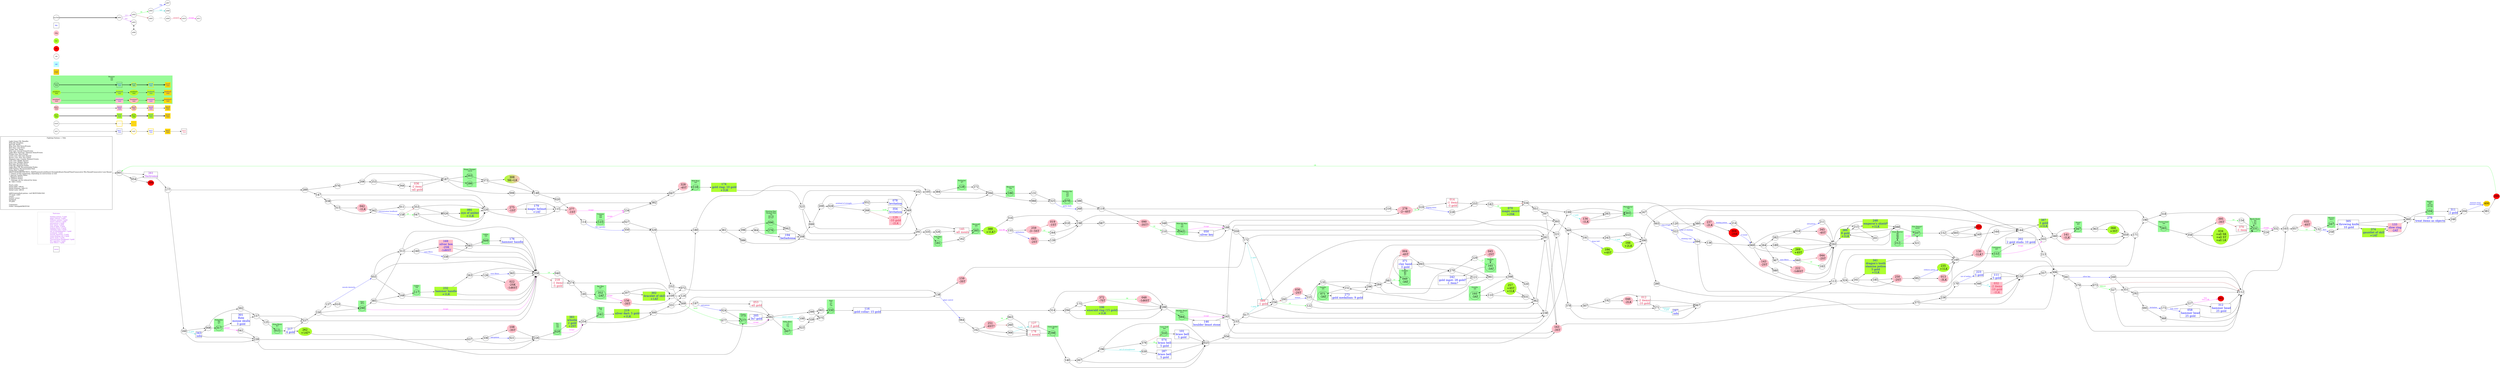 digraph {
	// graph defaults
	rankdir=LR
	mclimit=50
	nodesep=.3 // changes horizontal separation of nodes
	ranksep=.4 // changes vertical separation of nodes
	node [height=.7
		width=.7
		shape=ellipse
		margin=0]
	edge[weight=5]
	
	subgraph ShopMenu {
		node [fontcolor = "purple" shape = "rect" margin = 0.1]
		menu
		Yaztromo [label = "Yaztromo\n\n \
			healing potion: 3 gold\l \
			plant control: 2 gold\l \
			stillness potion: 3 gold\l \
			insect control: 2 gold\l \
			anti-poison: 2 gold\l \
			holy water: 3 gold\l \
			ring of light: 3 gold\l \
			leaping boots: 2 gold\l \
			climbing rope: 3 gold\l \
			net of entanglement: 3 gold\l \
			armband: 3 gold\l \
			missile dexterity: 2 gold\l \
			water-finding rod: 2 gold\l \
			garlic buds: 2 gold\l \
			concentration headband: 3 gold\l \
			fire capsules: 3 gold\l \
			nose filters: 3 gold\l"
			color = "gray"
			shape = "box"]
	}

	// a box for a graph label
	// note that you can override the defaults set above
	title [label = "Fighting Fantasy --: Title\n\n \
		Light Green Fill: Benefits\l \
		Pink Fill: Penalties\l \
		Red Fill: Death\l \
		Blue Text: Key Items/Events\l \
		Red Text: Lost Items\l \
		Purple Text: Shops\l \
		Blue Line: Forced Items/Events\l \
		Light Blue Text/Line: Optional Items/Events\l \
		Purple Line: Dice Events\l \
		Green Line: Stat Test Passed\l \
		Brown Line: Stat Test Failed\l \
		Magenta Line: Combat Related Events\l \
		Grey Text: Riddle Answer\l \
		Grey Line: Hidden Option\l \
		Red Line: Possible Error\l \
		Gold Fill: Required Nodes\l \
		Light Blue Fill: Recommended Nodes\l \
		Gold Outline: Recommended Path\l \
		Green Box: Combat\l \
		SK/ST/LK/AT/AR/TM/CW/CL: Skill/Stamina/Luck/Attack Strength/Attack Round/Time/Consecutive Win Round/Consecutive Lose Round\l \
		?: Chance of this happening, depending on instructions in text\l \
		*: Special Combat Rules\l \
		-: Negative Status\l \
		+: Positive Status\l \
		^: Damage can be reduced by items\l \
		@: Take 2 items\l\l \
		Starts with:\l \
		Initial Skill: 1d6+6\l \
		Initial Stamina: 2d6+12\l \
		Initial Luck: 1d6+6\l\l \
		skill/stamina/luck potion: +all SK/ST/LK&1ILK\l \
		10 meal: +4ST\l \
		sword\l \
		leather armor\l \
		backpack\l \
		30 gold\l\l \
		Comments:\l \
		Order: item/gold/SK/ST/LK\l \
		"
		shape = "box"
		margin = 0.1]

	subgraph Required {
		node [style = "filled" color = "gold" fillcolor = "gold" fontcolor = "blue" shape = "rect"]
		key3
		wrd3 [fontcolor = "grey"]
		boo5
		dam5
		monboo5
		mondam5
		mon5
		400 [fontcolor = "black" shape = "octagon"]
	}

	subgraph Required2 {
		node [style = "filled" color = "gold2" fillcolor = "gold2" fontcolor = "blue" shape = "rect"]
		req2
	}

	subgraph Recommended {
		node [penwidth = 3 color = "gold"]
		txt2
		key2 [shape = "rect" fontcolor = "blue"]
		wrd2 [shape = "rect" fontcolor = "grey"]
		boo3 [style = "filled" fillcolor = "greenyellow"]
		boo4 [style = "filled" fillcolor = "greenyellow"]
		dam3 [style = "filled" fillcolor = "pink"]
		dam4 [style = "filled" fillcolor = "pink"]
		monboo3 [style = "filled" fillcolor = "greenyellow"]
		monboo4 [style = "filled" fillcolor = "greenyellow"]
		mondam3 [style = "filled" fillcolor = "pink"]
		mondam4 [style = "filled" fillcolor = "pink"]
		mon3
		mon4
	}
	
	subgraph Optional {
		node [style = "filled" color = "paleturquoise1" fillcolor = "paleturquoise1" fontcolor = "blue" shape = "rect"]
		opt
	}

	subgraph Combat {
		style = "filled" color = "palegreen"
		subgraph cluster_00 {
			label = "Monster\n 0/0\n 0/0"
			mon1 [label = "\N\n text"]
			mon2 [shape = "rect" fontcolor = "blue" label = "\N\n text"]
			mon3 [label = "\N\n text"]
			mon4 [shape = "rect" fontcolor = "blue" label = "\N\n text"]
			mon5 [shape = "rect" fontcolor = "blue" label = "\N\n text"]
			monboo1 [style = "filled" color = "greenyellow" label = "\N\n text"]
			monboo2 [shape = "rect" style = "filled" color = "greenyellow" fontcolor = "blue" label = "\N\n text"]
			monboo3 [label = "\N\n text"]
			monboo4 [shape = "rect" fontcolor = "blue" label = "\N\n text"]
			monboo5 [shape = "rect" fontcolor = "blue" label = "\N\n text"]
			mondam1 [style = "filled" color = "pink" label = "\N\n text"]
			mondam2 [shape = "rect" style = "filled" color = "pink" fontcolor = "blue" label = "\N\n text"]
			mondam3 [label = "\N\n text"]
			mondam4 [shape = "rect" fontcolor = "blue" label = "\N\n text"]
			mondam5 [shape = "rect" fontcolor = "blue" label = "\N\n text"]
		}
		
		subgraph cluster_01 {
			label = "Killer Bees\n 7/3\n 8/4\n 7/4"
			007
		}
		
		subgraph cluster_02 {
			label = "Goblin\n 5/4"
			009
		}
		
		subgraph cluster_03 {
			label = "Sting Worm\n 8/7"
			015
		}
		
		subgraph cluster_04 {
			label = "Orc\n 5/5\n 5/6"
			029
		}
		
		subgraph cluster_05 {
			label = "Wild Hill Man\n 7/5\n 6/4"
			043
		}
		
		subgraph cluster_06 {
			label = "Gremlin\n 4/3\n 3/2"
			049 [label = "\N\n -3AT"]
		}
		
		subgraph cluster_07 {
			label = "Gremlin\n 5/5"
			071 [label = "\N\n -3AT"]
		}

		subgraph cluster_08 {
			label = "Vampire Bat\n 5/5\n 6/5\n 5/7"
			079
		}
		
		subgraph cluster_09 {
			label = "Boulder Beast\n 8/11"
			084
		}
		
		subgraph cluster_10 {
			label = "Hunting Dog\n Masked Man\n 7/6\n 6/6 5/6\n 6/5 8/7"
			096
			276
		}
		
		subgraph cluster_11 {
			label = "Bandit\n 8/6\n 7/6 6/4\n 7/5 5/6"
			104
		}
		
		subgraph cluster_12 {
			label = "Fire Demon*\n 10/10"
			107
		}
		
		subgraph cluster_13 {
			label = "Goblin\n 5/4"
			117
		}
		
		subgraph cluster_14 {
			label = "Wild Boar\n 6/5"
			118
		}
		
		subgraph cluster_15 {
			label = "Treeman\n 8/8\n 8/8"
			123
		}
		
		subgraph cluster_16 {
			label = "Barbarian\n 9/7"
			128
		}
		
		subgraph cluster_17 {
			label = "Catwoman\n 8/5"
			153
		}
		
		subgraph cluster_18 {
			label = "Gremlin\n 5/3"
			165 [label = "\N\n -3AT"]
		}
		
		subgraph cluster_19 {
			label = "Wyvern\n 10/11"
			167
		}
		
		subgraph cluster_20 {
			label = "Fish Man\n 7/6"
			181
		}
		
		subgraph cluster_21 {
			label = "Blood Eel\n 5/4"
			186
		}
		
		subgraph cluster_22 {
			label = "Gremlin\n 4/4"
			193 [label = "\N\n -3AT"]
		}
		
		subgraph cluster_23 {
			label = "Shape Changer\n 10/10"
			203
			286
		}
		
		subgraph cluster_24 {
			label = "Clone Warrior\n 5/5\n 6/4\n 5/6\n 6/5"
			212
		}
		
		subgraph cluster_25 {
			label = "Death Hawk\n 4/4\n 4/3\n 5/4"
			231
		}
		
		subgraph cluster_26 {
			label = "Bear\n 7/8"
			241
		}
		
		subgraph cluster_27 {
			label = "Forest Giant\n 9/9"
			265
		}

		subgraph cluster_29 {
			label = "Werewolf\n 8/9"
			285
		}
		
		subgraph cluster_31 {
			label = "Ogre\n 8/12"
			290
		}
		
		subgraph cluster_32 {
			label = "Giant Spider\n 7/8"
			298
		}
		
		subgraph cluster_33 {
			label = "Pterodactyl\n 7/8"
			303
		}
		
		subgraph cluster_34 {
			label = "Cave Troll\n 8/9"
			310
		}
		
		subgraph cluster_35 {
			label = "Hobgoblin\n 6/6\n 5/7"
			317
		}
		
		subgraph cluster_36 {
			label = "Wolf\n 7/7\n 8/7\n 7/9"
			330
		}
		
		subgraph cluster_37 {
			label = "Dwarf\n 8/5"
			347
		}
		
		subgraph cluster_38 {
			label = "Ape Man\n 8/7"
			352 [label = "\N\n -2AT"]
		}
		
		subgraph cluster_39 {
			label = "Pygmy\n 5/5 5/6"
			377
		}
		
		cbt
	}

	subgraph Death {
		node [style = "filled" color = "red"]
		002
		098
		304 [label = "\N\n -2SK"]
		333
		399
		ddt
	}

	subgraph Boost {
		node [style = "filled" color = "greenyellow"]
		bst
		034 [label = "\N\n +all SK\n +all ST\n +all LK"]
		068 [label = "\N\n +3ST"]
		070 [shape = "rect" fontcolor = "blue" label = "\N\n magic sword\n +2SK"]
		091 [shape = "rect" fontcolor = "blue" label = "\N\n eye of amber\n +1LK"]
		106 [shape = "rect" fontcolor = "blue" label = "\N\n emerald ring (15 gold)\n +1LK"]
		166 [label = "\N\n +2LK"]
		174 [shape = "rect" fontcolor = "blue" label = "\N\n gold ring: 10 gold\n +1LK"]
		184 [label = "\N\n +4ST"]
		219 [shape = "rect" fontcolor = "blue" label = "\N\n silver dart: 5 gold\n +1LK"]
		232 [shape = "rect" fontcolor = "blue" label = "\N\n hammer handle\n +1LK"]
		235 [label = "\N\n +1LK"]
		248 [shape = "rect" fontcolor = "blue" label = "\N\n emperor's shield*\n +1LK"]
		257 [label = "\N\n +4ST\n +1LK"]
		262 [label = "\N\n +1AT*"]
		269 [label = "\N\n +4ST"]
		302 [shape = "rect" fontcolor = "blue" label = "\N\n bracelet of skill\n +1AT"]
		308 [color = "greenyellow:pink" label = "\N\n SK&harr;LK"]
		341 [shape = "rect" fontcolor = "blue" label = "\N\n dragon's tooth\n stamina potion\n 5 gold\n +1LK"]
		374 [shape = "rect" fontcolor = "blue" label = "\N\n gauntlet of skill\n +1AT"]
		383 [shape = "rect" fontcolor = "blue" label = "\N\n whistle\n 2 gold\n +2ST"]
		387 [shape = "rect" fontcolor = "blue" label = "\N\n 1 gold\n +1LK"]
		388 [label = "\N\n +1LK?"]
		389 [shape = "rect" fontcolor = "blue" label = "\N\n 8 gold\n +1LK"]
		boo1 [label = "\N\n text"]
		boo2 [shape = "rect" fontcolor = "blue" label = "\N\n text"]
		boo3 [label = "\N\n text"]
		boo4 [shape = "rect" fontcolor = "blue" label = "\N\n text"]
		boo5 [shape = "rect" fontcolor = "blue" label = "\N\n text"]
	}
	
	subgraph Damage {
		node [style = "filled" color = "pink"]
		004 [label = "\N\n -4ST"]
		013 [label = "\N\n -3LK"]
		019 [label = "\N\n -1ST"]
		022 [label = "\N\n -2SK\n -1d6ST"]
		030 [label = "\N\n -2ST"]
		032 [shape = "rect" fontcolor = "crimson" label = "\N\n -2 items\n -10 gold\n -1LK"]
		035 [label = "\N\n -4ST"]
		042 [label = "\N\n -1LK"]
		044 [label = "\N\n -2ST"]
		045 [label = "\N\n -2ST"]
		046 [label = "\N\n -2LK"]
		048 [label = "\N\n -1d6ST"]
		083 [label = "\N\n -2ST"]
		090 [label = "\N\n -3ST?"]
		108 [label = "\N\n -3ST"]
		129 [shape = "rect" fontcolor = "crimson" label = "\N\n -10 gold\n -2LK"]
		130 [label = "\N\n -1LK?"]
		133 [shape = "rect" fontcolor = "blue" label = "\N\n slow ring\n -2AT"]
		134 [label = "\N\n -1LK"]
		141 [label = "\N\n -1LK"]
		143 [label = "\N\n -2ST"]
		156 [label = "\N\n -3ST"]
		159 [label = "\N\n -3ST"]
		163 [label = "\N\n -3ST"]
		169 [shape = "rect" fontcolor = "blue" label = "\N\n silver box\n -2SK\n -1d6ST"]
		222 [label = "\N\n -1d6ST"]
		237 [label = "\N\n -2LK"]
		250 [label = "\N\n -2ST"]
		251 [label = "\N\n -4ST?"]
		259 [label = "\N\n -3~5ST"]
		275 [label = "\N\n -1ST"]
		277 [label = "\N\n -1ST"]
		278 [label = "\N\n -2~4ST"]
		328 [label = "\N\n -4ST"]
		345 [label = "\N\n -4ST"]
		372 [label = "\N\n -?ST"]
		395 [label = "\N\n -3ST"]
		ddg
		dam1 [label = "\N\n text"]
		dam2 [shape = "rect" fontcolor = "blue" label = "\N\n text"]
		dam3 [label = "\N\n text"]
		dam4 [shape = "rect" fontcolor = "blue" label = "\N\n text"]
		dam5 [shape = "rect" fontcolor = "blue" label = "\N\n text"]
	}

	subgraph Key_Item {
		node [fontcolor = "blue" shape = "rect"]
		012 [fontcolor = "crimson" label = "\N\n -2 items/\n -10 gold"]
		014 [fontcolor = "crimson" label = "\N\n -1 item/\n -3 gold"]
		036 [fontcolor = "crimson" label = "\N\n -2 item/\n -all gold"]
		050 [label = "\N\n silver key"]
		053 [fontcolor = "crimson" label = "\N\n -all gold"]
		058 [label = "\N\n hammer head\n 25 gold"]
		074 [label = "\N\n brass bell\n 5 gold"]
		078 [label = "\N\n levitation"]
		089 [fontcolor = "crimson" label = "\N\n -1 gold"]
		101 [label = "\N\n brass bell\n 5 gold"]
		111 [label = "\N\n 5 gold"]
		116 [label = "\N\n gold collar: 15 gold"]
		127 [fontcolor = "crimson" label = "\N\n -3 gold"]
		145 [fontcolor = "crimson" label = "\N\n -all meals"]
		146 [label = "\N\n boulder beast stone"]
		176 [label = "\N\n hammer handle"]
		178 [fontcolor = "crimson" label = "\N\n -1 meals"]
		179 [label = "\N\n magic helmet\n +1AT"]
		194 [label = "\N\n belladonna"]
		202 [label = "\N\n 2 gold studs: 10 gold"]
		205 [label = "\N\n 3x? gold"]
		217 [label = "\N\n 4 gold"]
		218 [fontcolor = "crimson" label = "\N\n -1 item/\n -5 gold"]
		223 [label = "\N\n 5 gold"]
		242 [label = "\N\n gold ingot: 28 gold?\n -1 item?"]
		273 [label = "\N\n gold medallian: 9 gold"]
		279 [label = "\N\n treat items as objects"]
		287 [label = "\N\n brass bell\n 5 gold"]
		297 [label = "\N\n info" tooltip = "goblin in crypt north in forest"]
		301 [label = "\N\n flute\n mouse skulls\n 3 gold"]
		305 [label = "\N\n throwing knife\n 10 gold"]
		311 [label = "\N\n 2 gold"]
		312 [label = "\N\n hammer head\n 25 gold"]
		343 [label = "\N\n info" tooltip = "go north"]
		354 [label = "\N\n levitation"]
		370 [fontcolor = "crimson" label = "\N\n -1 item"]
		371 [label = "\N\n clay hand\n 3 gold"]
		kky
		key1 [label = "\N\n text"]
		key2 [label = "\N\n text"]
		key3 [label = "\N\n text"]
		key4 [fontcolor = "crimson" label = "\N\n -text"]
	}
	
	subgraph Shop {
		node [fontcolor = "purple" shape = "rect"]
		261 [label = "\N\n Yaztromo"]
	}

	mon1 -> mon2 -> mon3 -> mon4 -> mon5 [penwidth = 3]
	boo1 -> boo2 -> boo3 -> boo4 -> boo5 [penwidth = 3]
	dam1 -> dam2 -> dam3 -> dam4 -> dam5
	txt1 -> key1 -> txt2 -> key2 -> key3 -> key4
	wrd1 -> wrd2 -> wrd3
	monboo1 -> monboo2 -> monboo3 -> monboo4 -> monboo5
	mondam1 -> mondam2 -> mondam3 -> mondam4 -> mondam5

	myTitle -> z001 [penwidth = 3]
	z001 -> z002 [color = "purple" fontcolor = "purple" label = "1-3"]
	z001 -> z003 [color = "purple" fontcolor = "purple" label = "4-6"]
	z002 -> z004 [color = "green" fontcolor = "green" label = "LK"]
	z002 -> z005 [color = "brown"]
	z003 -> z006 [dir = "both"]
	z004 -> z007 [color = "blue" fontcolor = "blue" label = "req"]
	z004 -> z008 [color = "cyan3" fontcolor = "cyan3" label = "-opt"]
	z005 -> z009 [color = "grey" fontcolor = "grey" label = "info"]
	z009 -> z010 [color = "crimson" fontcolor = "crimson" label = "error(?)"]
	z010 -> z011 [color = "magenta" fontcolor = "magenta" label = "escape"]
	{
		rank = same
		z003
		z006
	}
	title -> 001
	001 -> 261
	001 -> 054
	003 -> 322 [color = "blue" fontcolor = "blue" label = "ring of light"]
	003 -> 120
	004 -> 049
	004 -> 093
	005 -> 333
	005 -> 249
	006 -> 148
	007 -> 023
	008 -> 317
	008 -> 392
	009 -> 176
	010 -> 290
	011 -> 353
	012 -> 271
	012 -> 067
	013 -> 149
	014 -> 255
	015 -> 217
	016 -> 211 [color = "blue" fontcolor = "blue" label = "anti-poison"]
	016 -> 345
	017 -> 089 [color = "cyan3" fontcolor = "cyan3" label = "-1 gold"]
	017 -> 256
	017 -> 238
	018 -> 198
	019 -> 018
	020 -> 277
	021 -> 226
	022 -> 358
	023 -> 339
	024 -> 377
	024 -> 092
	025 -> 369
	025 -> 056
	026 -> 091
	026 -> 220
	027 -> 329
	028 -> 052 [color = "blue" fontcolor = "blue" label = "armband of strength"]
	028 -> 266
	029 -> 383
	029 -> 254 [color = "magenta" fontcolor = "magenta" label = "escape"]
	030 -> 225
	031 -> 362
	032 -> 150
	033 -> 390
	034 -> 231
	035 -> 132
	036 -> 187
	037 -> 226
	037 -> 336
	038 -> 315
	038 -> 220
	039 -> 287
	040 -> 274
	041 -> 239
	042 -> 342
	043 -> 050
	043 -> 188 [color = "magenta" fontcolor = "magenta" label = "escape"]
	044 -> 293
	045 -> 165
	046 -> 012
	047 -> 026
	047 -> 220
	048 -> 288
	049 -> 371
	050 -> 188
	051 -> 199
	051 -> 397
	052 -> 078
	053 -> 092
	054 -> 399
	054 -> 261
	055 -> 168
	055 -> 313
	055 -> 358
	056 -> 233
	056 -> 163
	057 -> 132 [color = "green" fontcolor = "green" label = "LK"]
	057 -> 035 [color = "brown"]
	058 -> 112
	059 -> 171
	060 -> 183 [color = "green" fontcolor = "green" label = "LK"]
	060 -> 044 [color = "brown"]
	061 -> 398
	061 -> 151
	062 -> 208
	063 -> 178
	064 -> 142
	065 -> 330
	066 -> 325
	067 -> 113
	068 -> 059
	069 -> 264
	069 -> 143
	069 -> 269
	069 -> 016
	070 -> 334
	071 -> 273
	072 -> 138
	073 -> 327 [color = "green" fontcolor = "green" label = "SK&LK"]
	073 -> 112 [color = "brown"]
	074 -> 025
	075 -> 330
	076 -> 206
	077 -> 377
	077 -> 092
	078 -> 349
	079 -> 386
	080 -> 293
	081 -> 049 [color = "green" fontcolor = "green" label = "LK"]
	081 -> 004 [color = "brown"]
	082 -> 235 [color = "blue" fontcolor = "blue" label = "stillness potion"]
	082 -> 013
	083 -> 139
	084 -> 146
	084 -> 245 [color = "magenta" fontcolor = "magenta" label = "escape"]
	085 -> 009
	085 -> 358
	086 -> 208
	087 -> 090
	088 -> 212
	088 -> 107
	089 -> 256
	089 -> 281
	089 -> 238
	090 -> 210 [color = "green" fontcolor = "green" label = "LK"]
	090 -> 348 [color = "brown"]
	091 -> 220
	092 -> 299
	092 -> 007
	092 -> 100 [color = "cyan3" fontcolor = "cyan3" label = "insect control"]
	093 -> 061
	093 -> 270
	094 -> 136
	094 -> 144
	095 -> 173 [color = "blue" fontcolor = "blue" label = "levitation"]
	095 -> 368
	096 -> 062
	097 -> 328
	097 -> 118
	098 -> 001 [color = "green" fontcolor = "green" label = "LK"]
	099 -> 209
	099 -> 349
	100 -> 339
	101 -> 025
	102 -> 105
	103 -> 057
	103 -> 360
	104 -> 311
	105 -> 384
	105 -> 394
	106 -> 288
	107 -> 152
	108 -> 226
	109 -> 124
	109 -> 072
	109 -> 309
	110 -> 257
	110 -> 031
	111 -> 150
	112 -> 103
	113 -> 324
	113 -> 149
	114 -> 350 [color = "blue" fontcolor = "blue" label = "fire capsules"]
	114 -> 123
	115 -> 382
	115 -> 277
	116 -> 314
	117 -> 232
	118 -> 174
	119 -> 090
	119 -> 216
	120 -> 094 [color = "blue" fontcolor = "blue" label = "rope of climbing"]
	120 -> 380
	121 -> 061
	121 -> 081
	122 -> 135
	122 -> 362
	123 -> 027
	123 -> 234 [color = "magenta" fontcolor = "magenta" label = "escape"]
	124 -> 180
	125 -> 337
	125 -> 015
	126 -> 365 [color = "blue" fontcolor = "blue" label = "nose filters"]
	126 -> 022
	127 -> 298
	128 -> 272
	129 -> 349
	130 -> 153
	130 -> 355
	131 -> 325
	132 -> 258 [color = "blue" fontcolor = "blue" label = "flute"]
	132 -> 167
	133 -> 374
	133 -> 360
	134 -> 283
	134 -> 303
	135 -> 284
	135 -> 151
	136 -> 069
	137 -> 055 [color = "blue" fontcolor = "blue" label = "missile dexterity"]
	137 -> 010
	138 -> 064 [color = "blue" fontcolor = "blue" label = "plant control"]
	138 -> 159
	139 -> 198
	140 -> 025
	140 -> 267
	141 -> 347
	141 -> 059
	142 -> 366
	142 -> 178
	142 -> 251
	143 -> 080
	144 -> 213
	144 -> 387
	145 -> 285
	146 -> 245
	147 -> 038
	147 -> 220
	148 -> 097
	148 -> 020
	149 -> 130
	149 -> 306
	150 -> 357
	150 -> 171
	151 -> 071
	151 -> 296
	152 -> 333
	152 -> 005
	152 -> 249
	153 -> 202
	153 -> 355 [color = "magenta" fontcolor = "magenta" label = "escape"]
	154 -> 231
	155 -> 083 [color = "blue" fontcolor = "blue" label = "belladonna"]
	155 -> 259
	156 -> 109
	157 -> 125
	157 -> 337
	158 -> 047 [color = "green" fontcolor = "green" label = "LK"]
	158 -> 353 [color = "brown"]
	159 -> 172
	160 -> 343 [color = "cyan3" fontcolor = "cyan3" label = "-1 gold"]
	160 -> 008
	160 -> 239
	161 -> 185
	161 -> 341
	162 -> 285
	163 -> 375
	164 -> 144
	165 -> 242
	166 -> 390
	167 -> 305
	168 -> 117
	168 -> 358
	169 -> 085
	169 -> 358
	170 -> 223 [color = "blue" fontcolor = "blue" label = "eye of amber"]
	170 -> 346
	171 -> 190
	172 -> 089 [color = "cyan3" fontcolor = "cyan3" label = "-1 gold"]
	172 -> 256
	172 -> 281
	173 -> 058 [color = "blue" fontcolor = "blue" label = "holy water"]
	173 -> 227
	174 -> 323
	175 -> 372
	175 -> 106
	176 -> 358
	177 -> 289
	177 -> 160
	178 -> 298
	179 -> 115
	180 -> 105
	180 -> 361
	181 -> 162
	182 -> 070 [color = "green" fontcolor = "green" label = "SK"]
	182 -> 334 [color = "brown"]
	183 -> 293
	184 -> 390
	185 -> 250
	185 -> 149
	186 -> 131
	187 -> 286
	187 -> 203
	187 -> 006
	188 -> 221
	188 -> 359
	189 -> 269
	189 -> 293
	190 -> 265
	190 -> 318
	191 -> 184 [color = "blue" fontcolor = "blue" label = "brass bell"]
	191 -> 243
	192 -> 012
	192 -> 046
	193 -> 110
	194 -> 208
	195 -> 352
	195 -> 156
	196 -> 376
	196 -> 039 [color = "cyan3" fontcolor = "cyan3" label = "net of entanglement"]
	196 -> 025
	197 -> 024 [color = "blue" fontcolor = "blue" label = "anti-poison"]
	197 -> 053
	198 -> 278
	198 -> 087
	199 -> 134 [color = "cyan3" fontcolor = "cyan3" label = "-1 gold"]
	199 -> 283
	199 -> 303
	200 -> 351
	200 -> 112
	201 -> 389
	201 -> 088
	202 -> 355
	203 -> 373
	204 -> 400 [color = "blue" fontcolor = "blue" label = "hammer head\n hammer handle"]
	204 -> 381
	205 -> 092
	206 -> 253
	206 -> 187
	207 -> 302
	207 -> 109
	208 -> 099
	208 -> 291
	209 -> 028
	209 -> 349
	210 -> 043
	210 -> 188
	211 -> 293
	212 -> 321
	212 -> 107 [color = "magenta" fontcolor = "magenta" label = "escape"]
	213 -> 306
	214 -> 069
	215 -> 248
	215 -> 201
	216 -> 278
	217 -> 262
	217 -> 337
	218 -> 274
	219 -> 300
	220 -> 275
	220 -> 115
	221 -> 378
	221 -> 199
	222 -> 293
	223 -> 150
	224 -> 332
	225 -> 135
	225 -> 362
	226 -> 029
	226 -> 254
	227 -> 312
	227 -> 002 [color = "magenta" fontcolor = "magenta" label = "lose\n lose 4 AR"]
	228 -> 255
	229 -> 165 [color = "green" fontcolor = "green" label = "LK"]
	229 -> 045 [color = "brown"]
	230 -> 137
	230 -> 290
	230 -> 358
	231 -> 224
	231 -> 332 [color = "magenta" fontcolor = "magenta" label = "escape"]
	232 -> 263
	232 -> 358
	233 -> 017
	233 -> 238
	234 -> 382
	235 -> 149
	236 -> 170
	236 -> 150
	237 -> 214 [color = "blue" fontcolor = "blue" label = "healing potion"]
	237 -> 304
	238 -> 221
	239 -> 037
	239 -> 226
	240 -> 338 [color = "blue" fontcolor = "blue" label = "nose filters"]
	240 -> 169
	241 -> 219
	242 -> 121
	243 -> 166 [color = "cyan3" fontcolor = "cyan3" label = "-1 gold"]
	243 -> 033
	244 -> 198
	245 -> 163
	245 -> 233
	245 -> 393
	246 -> 204
	247 -> 003
	247 -> 144
	248 -> 389
	248 -> 088
	249 -> 164
	250 -> 082
	251 -> 063 [color = "green" fontcolor = "green" label = "SK"]
	251 -> 260 [color = "brown"]
	252 -> 309
	252 -> 072
	253 -> 344
	253 -> 187
	254 -> 241
	254 -> 300
	255 -> 182
	255 -> 334
	256 -> 122 [color = "green" fontcolor = "green" label = "LK"]
	256 -> 295 [color = "brown"]
	257 -> 031
	258 -> 305
	259 -> 244 [color = "green" fontcolor = "green" label = "LK"]
	259 -> 019 [color = "brown"]
	260 -> 178
	261 -> 177
	262 -> 377
	263 -> 126
	263 -> 358
	264 -> 367
	264 -> 189
	264 -> 282
	265 -> 356
	266 -> 354 [color = "green" fontcolor = "green" label = "3xSK"]
	266 -> 129 [color = "brown"]
	267 -> 196
	267 -> 025
	268 -> 119
	269 -> 293
	270 -> 229
	270 -> 121
	271 -> 297 [color = "cyan3" fontcolor = "cyan3" label = "-treasure/\n -5 gold"]
	271 -> 067
	272 -> 394
	273 -> 296
	274 -> 195
	274 -> 109
	275 -> 179
	275 -> 115
	276 -> 062
	277 -> 234 [color = "magenta" fontcolor = "magenta" label = "escape"]
	277 -> 114
	278 -> 319 [color = "green" fontcolor = "green" label = "LK"]
	278 -> 319 [color = "brown"]
	279 -> 246
	280 -> 306
	281 -> 163
	281 -> 393
	282 -> 016
	282 -> 293
	283 -> 303
	284 -> 081
	284 -> 270
	285 -> 388
	286 -> 373
	287 -> 025
	288 -> 084
	288 -> 245
	289 -> 076
	289 -> 147
	290 -> 385
	290 -> 358 [color = "magenta" fontcolor = "magenta" label = "escape"]
	291 -> 335
	291 -> 145
	292 -> 095
	292 -> 112
	293 -> 215
	293 -> 389
	293 -> 088
	294 -> 106
	294 -> 175
	294 -> 288
	295 -> 225 [color = "blue" fontcolor = "blue" label = "helmet"]
	295 -> 030
	296 -> 398
	296 -> 284
	297 -> 067
	298 -> 140
	299 -> 065
	299 -> 075
	300 -> 138
	300 -> 331
	301 -> 157
	302 -> 109
	303 -> 247
	304 -> 069 [color = "blue" fontcolor = "blue" label = "-5 meals"]
	305 -> 374
	305 -> 133
	305 -> 360
	306 -> 391
	306 -> 112
	307 -> 192
	307 -> 271
	308 -> 148
	309 -> 077 [color = "green" fontcolor = "green" label = "2xLK"]
	309 -> 197 [color = "brown"]
	310 -> 101
	311 -> 204
	312 -> 112
	313 -> 240
	313 -> 085
	313 -> 358
	314 -> 294
	314 -> 288
	315 -> 042
	315 -> 342
	316 -> 198
	317 -> 301
	317 -> 041 [color = "magenta" fontcolor = "magenta" label = "escape"]
	318 -> 231
	319 -> 228 [color = "blue" fontcolor = "blue" label = "leaping boots"]
	319 -> 014
	320 -> 362
	321 -> 107
	322 -> 094 [color = "blue" fontcolor = "blue" label = "climbing rope"]
	322 -> 380
	323 -> 291
	323 -> 099
	323 -> 102
	324 -> 250
	324 -> 161
	324 -> 149
	325 -> 268 [color = "blue" fontcolor = "blue" label = "garlic buds"]
	325 -> 079
	326 -> 145
	327 -> 351
	327 -> 112
	328 -> 118
	329 -> 180
	329 -> 252
	330 -> 116
	331 -> 124
	331 -> 309
	332 -> 103
	334 -> 113
	334 -> 051
	335 -> 181
	335 -> 326
	336 -> 021 [color = "blue" fontcolor = "blue" label = "anti-poison"]
	336 -> 108
	337 -> 230
	337 -> 358
	338 -> 085
	338 -> 358
	339 -> 065
	339 -> 075
	340 -> 141
	340 -> 347
	340 -> 059
	341 -> 149
	342 -> 158 [color = "blue" fontcolor = "blue" label = "concentration headband"]
	342 -> 011
	343 -> 008
	343 -> 239
	344 -> 036
	345 -> 293
	346 -> 032 [color = "cyan3" fontcolor = "cyan3" label = "-??"]
	346 -> 111
	347 -> 363
	348 -> 043
	348 -> 188
	349 -> 291
	349 -> 102
	350 -> 329
	351 -> 292
	351 -> 112
	352 -> 207
	352 -> 156 [color = "magenta" fontcolor = "magenta" label = "escape"]
	353 -> 026
	353 -> 220
	354 -> 349
	355 -> 340
	356 -> 034
	356 -> 395
	356 -> 231
	357 -> 306
	358 -> 040 [color = "green" fontcolor = "green" label = "LK"]
	358 -> 218 [color = "brown"]
	359 -> 172
	359 -> 281
	360 -> 279
	360 -> 104
	361 -> 396
	361 -> 086
	362 -> 281
	362 -> 238
	363 -> 068
	363 -> 059
	364 -> 276
	364 -> 194
	365 -> 358
	366 -> 127 [color = "cyan3" fontcolor = "cyan3" label = "-3 gold"]
	366 -> 178
	367 -> 060 [color = "blue" fontcolor = "blue" label = "nose filters"]
	367 -> 222
	368 -> 112
	369 -> 191
	369 -> 390
	370 -> 231
	371 -> 093
	372 -> 048 [color = "green" fontcolor = "green" label = "SK"]
	372 -> 288
	373 -> 308
	373 -> 148
	374 -> 133
	374 -> 360
	375 -> 150
	375 -> 236
	376 -> 074 [color = "green" fontcolor = "green" label = "LK"]
	376 -> 310 [color = "brown"]
	377 -> 205
	377 -> 092 [color = "magenta" fontcolor = "magenta" label = "escape"]
	378 -> 307
	378 -> 067
	379 -> 073
	379 -> 112
	380 -> 237
	380 -> 144
	381 -> 098
	382 -> 097
	383 -> 254
	384 -> 128
	384 -> 394
	385 -> 168
	385 -> 313
	385 -> 358
	386 -> 119
	387 -> 340
	388 -> 155 [color = "magenta" fontcolor = "magenta" label = "lose AR"]
	388 -> 316
	389 -> 215
	389 -> 088
	390 -> 190
	390 -> 280
	391 -> 200 [color = "blue" fontcolor = "blue" label = "silver key"]
	391 -> 379
	392 -> 157
	393 -> 369
	394 -> 066
	394 -> 186
	395 -> 154 [color = "green" fontcolor = "green" label = "LK"]
	395 -> 370 [color = "brown"]
	396 -> 364
	396 -> 096
	397 -> 163
	397 -> 393
	398 -> 320
	398 -> 193
	
	001 [fontsize=25]
	002 [fontsize=25]
	003 [fontsize=25]
	004 [fontsize=25]
	005 [fontsize=25]
	006 [fontsize=25]
	007 [fontsize=25]
	008 [fontsize=25]
	009 [fontsize=25]
	010 [fontsize=25]
	011 [fontsize=25]
	012 [fontsize=25]
	013 [fontsize=25]
	014 [fontsize=25]
	015 [fontsize=25]
	016 [fontsize=25]
	017 [fontsize=25]
	018 [fontsize=25]
	019 [fontsize=25]
	020 [fontsize=25]
	021 [fontsize=25]
	022 [fontsize=25]
	023 [fontsize=25]
	024 [fontsize=25]
	025 [fontsize=25]
	026 [fontsize=25]
	027 [fontsize=25]
	028 [fontsize=25]
	029 [fontsize=25]
	030 [fontsize=25]
	031 [fontsize=25]
	032 [fontsize=25]
	033 [fontsize=25]
	034 [fontsize=25]
	035 [fontsize=25]
	036 [fontsize=25]
	037 [fontsize=25]
	038 [fontsize=25]
	039 [fontsize=25]
	040 [fontsize=25]
	041 [fontsize=25]
	042 [fontsize=25]
	043 [fontsize=25]
	044 [fontsize=25]
	045 [fontsize=25]
	046 [fontsize=25]
	047 [fontsize=25]
	048 [fontsize=25]
	049 [fontsize=25]
	050 [fontsize=25]
	051 [fontsize=25]
	052 [fontsize=25]
	053 [fontsize=25]
	054 [fontsize=25]
	055 [fontsize=25]
	056 [fontsize=25]
	057 [fontsize=25]
	058 [fontsize=25]
	059 [fontsize=25]
	060 [fontsize=25]
	061 [fontsize=25]
	062 [fontsize=25]
	063 [fontsize=25]
	064 [fontsize=25]
	065 [fontsize=25]
	066 [fontsize=25]
	067 [fontsize=25]
	068 [fontsize=25]
	069 [fontsize=25]
	070 [fontsize=25]
	071 [fontsize=25]
	072 [fontsize=25]
	073 [fontsize=25]
	074 [fontsize=25]
	075 [fontsize=25]
	076 [fontsize=25]
	077 [fontsize=25]
	078 [fontsize=25]
	079 [fontsize=25]
	080 [fontsize=25]
	081 [fontsize=25]
	082 [fontsize=25]
	083 [fontsize=25]
	084 [fontsize=25]
	085 [fontsize=25]
	086 [fontsize=25]
	087 [fontsize=25]
	088 [fontsize=25]
	089 [fontsize=25]
	090 [fontsize=25]
	091 [fontsize=25]
	092 [fontsize=25]
	093 [fontsize=25]
	094 [fontsize=25]
	095 [fontsize=25]
	096 [fontsize=25]
	097 [fontsize=25]
	098 [fontsize=25]
	099 [fontsize=25]
	100 [fontsize=25]
	101 [fontsize=25]
	102 [fontsize=25]
	103 [fontsize=25]
	104 [fontsize=25]
	105 [fontsize=25]
	106 [fontsize=25]
	107 [fontsize=25]
	108 [fontsize=25]
	109 [fontsize=25]
	110 [fontsize=25]
	111 [fontsize=25]
	112 [fontsize=25]
	113 [fontsize=25]
	114 [fontsize=25]
	115 [fontsize=25]
	116 [fontsize=25]
	117 [fontsize=25]
	118 [fontsize=25]
	119 [fontsize=25]
	120 [fontsize=25]
	121 [fontsize=25]
	122 [fontsize=25]
	123 [fontsize=25]
	124 [fontsize=25]
	125 [fontsize=25]
	126 [fontsize=25]
	127 [fontsize=25]
	128 [fontsize=25]
	129 [fontsize=25]
	130 [fontsize=25]
	131 [fontsize=25]
	132 [fontsize=25]
	133 [fontsize=25]
	134 [fontsize=25]
	135 [fontsize=25]
	136 [fontsize=25]
	137 [fontsize=25]
	138 [fontsize=25]
	139 [fontsize=25]
	140 [fontsize=25]
	141 [fontsize=25]
	142 [fontsize=25]
	143 [fontsize=25]
	144 [fontsize=25]
	145 [fontsize=25]
	146 [fontsize=25]
	147 [fontsize=25]
	148 [fontsize=25]
	149 [fontsize=25]
	150 [fontsize=25]
	151 [fontsize=25]
	152 [fontsize=25]
	153 [fontsize=25]
	154 [fontsize=25]
	155 [fontsize=25]
	156 [fontsize=25]
	157 [fontsize=25]
	158 [fontsize=25]
	159 [fontsize=25]
	160 [fontsize=25]
	161 [fontsize=25]
	162 [fontsize=25]
	163 [fontsize=25]
	164 [fontsize=25]
	165 [fontsize=25]
	166 [fontsize=25]
	167 [fontsize=25]
	168 [fontsize=25]
	169 [fontsize=25]
	170 [fontsize=25]
	171 [fontsize=25]
	172 [fontsize=25]
	173 [fontsize=25]
	174 [fontsize=25]
	175 [fontsize=25]
	176 [fontsize=25]
	177 [fontsize=25]
	178 [fontsize=25]
	179 [fontsize=25]
	180 [fontsize=25]
	181 [fontsize=25]
	182 [fontsize=25]
	183 [fontsize=25]
	184 [fontsize=25]
	185 [fontsize=25]
	186 [fontsize=25]
	187 [fontsize=25]
	188 [fontsize=25]
	189 [fontsize=25]
	190 [fontsize=25]
	191 [fontsize=25]
	192 [fontsize=25]
	193 [fontsize=25]
	194 [fontsize=25]
	195 [fontsize=25]
	196 [fontsize=25]
	197 [fontsize=25]
	198 [fontsize=25]
	199 [fontsize=25]
	200 [fontsize=25]
	201 [fontsize=25]
	202 [fontsize=25]
	203 [fontsize=25]
	204 [fontsize=25]
	205 [fontsize=25]
	206 [fontsize=25]
	207 [fontsize=25]
	208 [fontsize=25]
	209 [fontsize=25]
	210 [fontsize=25]
	211 [fontsize=25]
	212 [fontsize=25]
	213 [fontsize=25]
	214 [fontsize=25]
	215 [fontsize=25]
	216 [fontsize=25]
	217 [fontsize=25]
	218 [fontsize=25]
	219 [fontsize=25]
	220 [fontsize=25]
	221 [fontsize=25]
	222 [fontsize=25]
	223 [fontsize=25]
	224 [fontsize=25]
	225 [fontsize=25]
	226 [fontsize=25]
	227 [fontsize=25]
	228 [fontsize=25]
	229 [fontsize=25]
	230 [fontsize=25]
	231 [fontsize=25]
	232 [fontsize=25]
	233 [fontsize=25]
	234 [fontsize=25]
	235 [fontsize=25]
	236 [fontsize=25]
	237 [fontsize=25]
	238 [fontsize=25]
	239 [fontsize=25]
	240 [fontsize=25]
	241 [fontsize=25]
	242 [fontsize=25]
	243 [fontsize=25]
	244 [fontsize=25]
	245 [fontsize=25]
	246 [fontsize=25]
	247 [fontsize=25]
	248 [fontsize=25]
	249 [fontsize=25]
	250 [fontsize=25]
	251 [fontsize=25]
	252 [fontsize=25]
	253 [fontsize=25]
	254 [fontsize=25]
	255 [fontsize=25]
	256 [fontsize=25]
	257 [fontsize=25]
	258 [fontsize=25]
	259 [fontsize=25]
	260 [fontsize=25]
	261 [fontsize=25]
	262 [fontsize=25]
	263 [fontsize=25]
	264 [fontsize=25]
	265 [fontsize=25]
	266 [fontsize=25]
	267 [fontsize=25]
	268 [fontsize=25]
	269 [fontsize=25]
	270 [fontsize=25]
	271 [fontsize=25]
	272 [fontsize=25]
	273 [fontsize=25]
	274 [fontsize=25]
	275 [fontsize=25]
	276 [fontsize=25]
	277 [fontsize=25]
	278 [fontsize=25]
	279 [fontsize=25]
	280 [fontsize=25]
	281 [fontsize=25]
	282 [fontsize=25]
	283 [fontsize=25]
	284 [fontsize=25]
	285 [fontsize=25]
	286 [fontsize=25]
	287 [fontsize=25]
	288 [fontsize=25]
	289 [fontsize=25]
	290 [fontsize=25]
	291 [fontsize=25]
	292 [fontsize=25]
	293 [fontsize=25]
	294 [fontsize=25]
	295 [fontsize=25]
	296 [fontsize=25]
	297 [fontsize=25]
	298 [fontsize=25]
	299 [fontsize=25]
	300 [fontsize=25]
	301 [fontsize=25]
	302 [fontsize=25]
	303 [fontsize=25]
	304 [fontsize=25]
	305 [fontsize=25]
	306 [fontsize=25]
	307 [fontsize=25]
	308 [fontsize=25]
	309 [fontsize=25]
	310 [fontsize=25]
	311 [fontsize=25]
	312 [fontsize=25]
	313 [fontsize=25]
	314 [fontsize=25]
	315 [fontsize=25]
	316 [fontsize=25]
	317 [fontsize=25]
	318 [fontsize=25]
	319 [fontsize=25]
	320 [fontsize=25]
	321 [fontsize=25]
	322 [fontsize=25]
	323 [fontsize=25]
	324 [fontsize=25]
	325 [fontsize=25]
	326 [fontsize=25]
	327 [fontsize=25]
	328 [fontsize=25]
	329 [fontsize=25]
	330 [fontsize=25]
	331 [fontsize=25]
	332 [fontsize=25]
	333 [fontsize=25]
	334 [fontsize=25]
	335 [fontsize=25]
	336 [fontsize=25]
	337 [fontsize=25]
	338 [fontsize=25]
	339 [fontsize=25]
	340 [fontsize=25]
	341 [fontsize=25]
	342 [fontsize=25]
	343 [fontsize=25]
	344 [fontsize=25]
	345 [fontsize=25]
	346 [fontsize=25]
	347 [fontsize=25]
	348 [fontsize=25]
	349 [fontsize=25]
	350 [fontsize=25]
	351 [fontsize=25]
	352 [fontsize=25]
	353 [fontsize=25]
	354 [fontsize=25]
	355 [fontsize=25]
	356 [fontsize=25]
	357 [fontsize=25]
	358 [fontsize=25]
	359 [fontsize=25]
	360 [fontsize=25]
	361 [fontsize=25]
	362 [fontsize=25]
	363 [fontsize=25]
	364 [fontsize=25]
	365 [fontsize=25]
	366 [fontsize=25]
	367 [fontsize=25]
	368 [fontsize=25]
	369 [fontsize=25]
	370 [fontsize=25]
	371 [fontsize=25]
	372 [fontsize=25]
	373 [fontsize=25]
	374 [fontsize=25]
	375 [fontsize=25]
	376 [fontsize=25]
	377 [fontsize=25]
	378 [fontsize=25]
	379 [fontsize=25]
	380 [fontsize=25]
	381 [fontsize=25]
	382 [fontsize=25]
	383 [fontsize=25]
	384 [fontsize=25]
	385 [fontsize=25]
	386 [fontsize=25]
	387 [fontsize=25]
	388 [fontsize=25]
	389 [fontsize=25]
	390 [fontsize=25]
	391 [fontsize=25]
	392 [fontsize=25]
	393 [fontsize=25]
	394 [fontsize=25]
	395 [fontsize=25]
	396 [fontsize=25]
	397 [fontsize=25]
	398 [fontsize=25]
	399 [fontsize=25]
	400 [fontsize=25]
}
